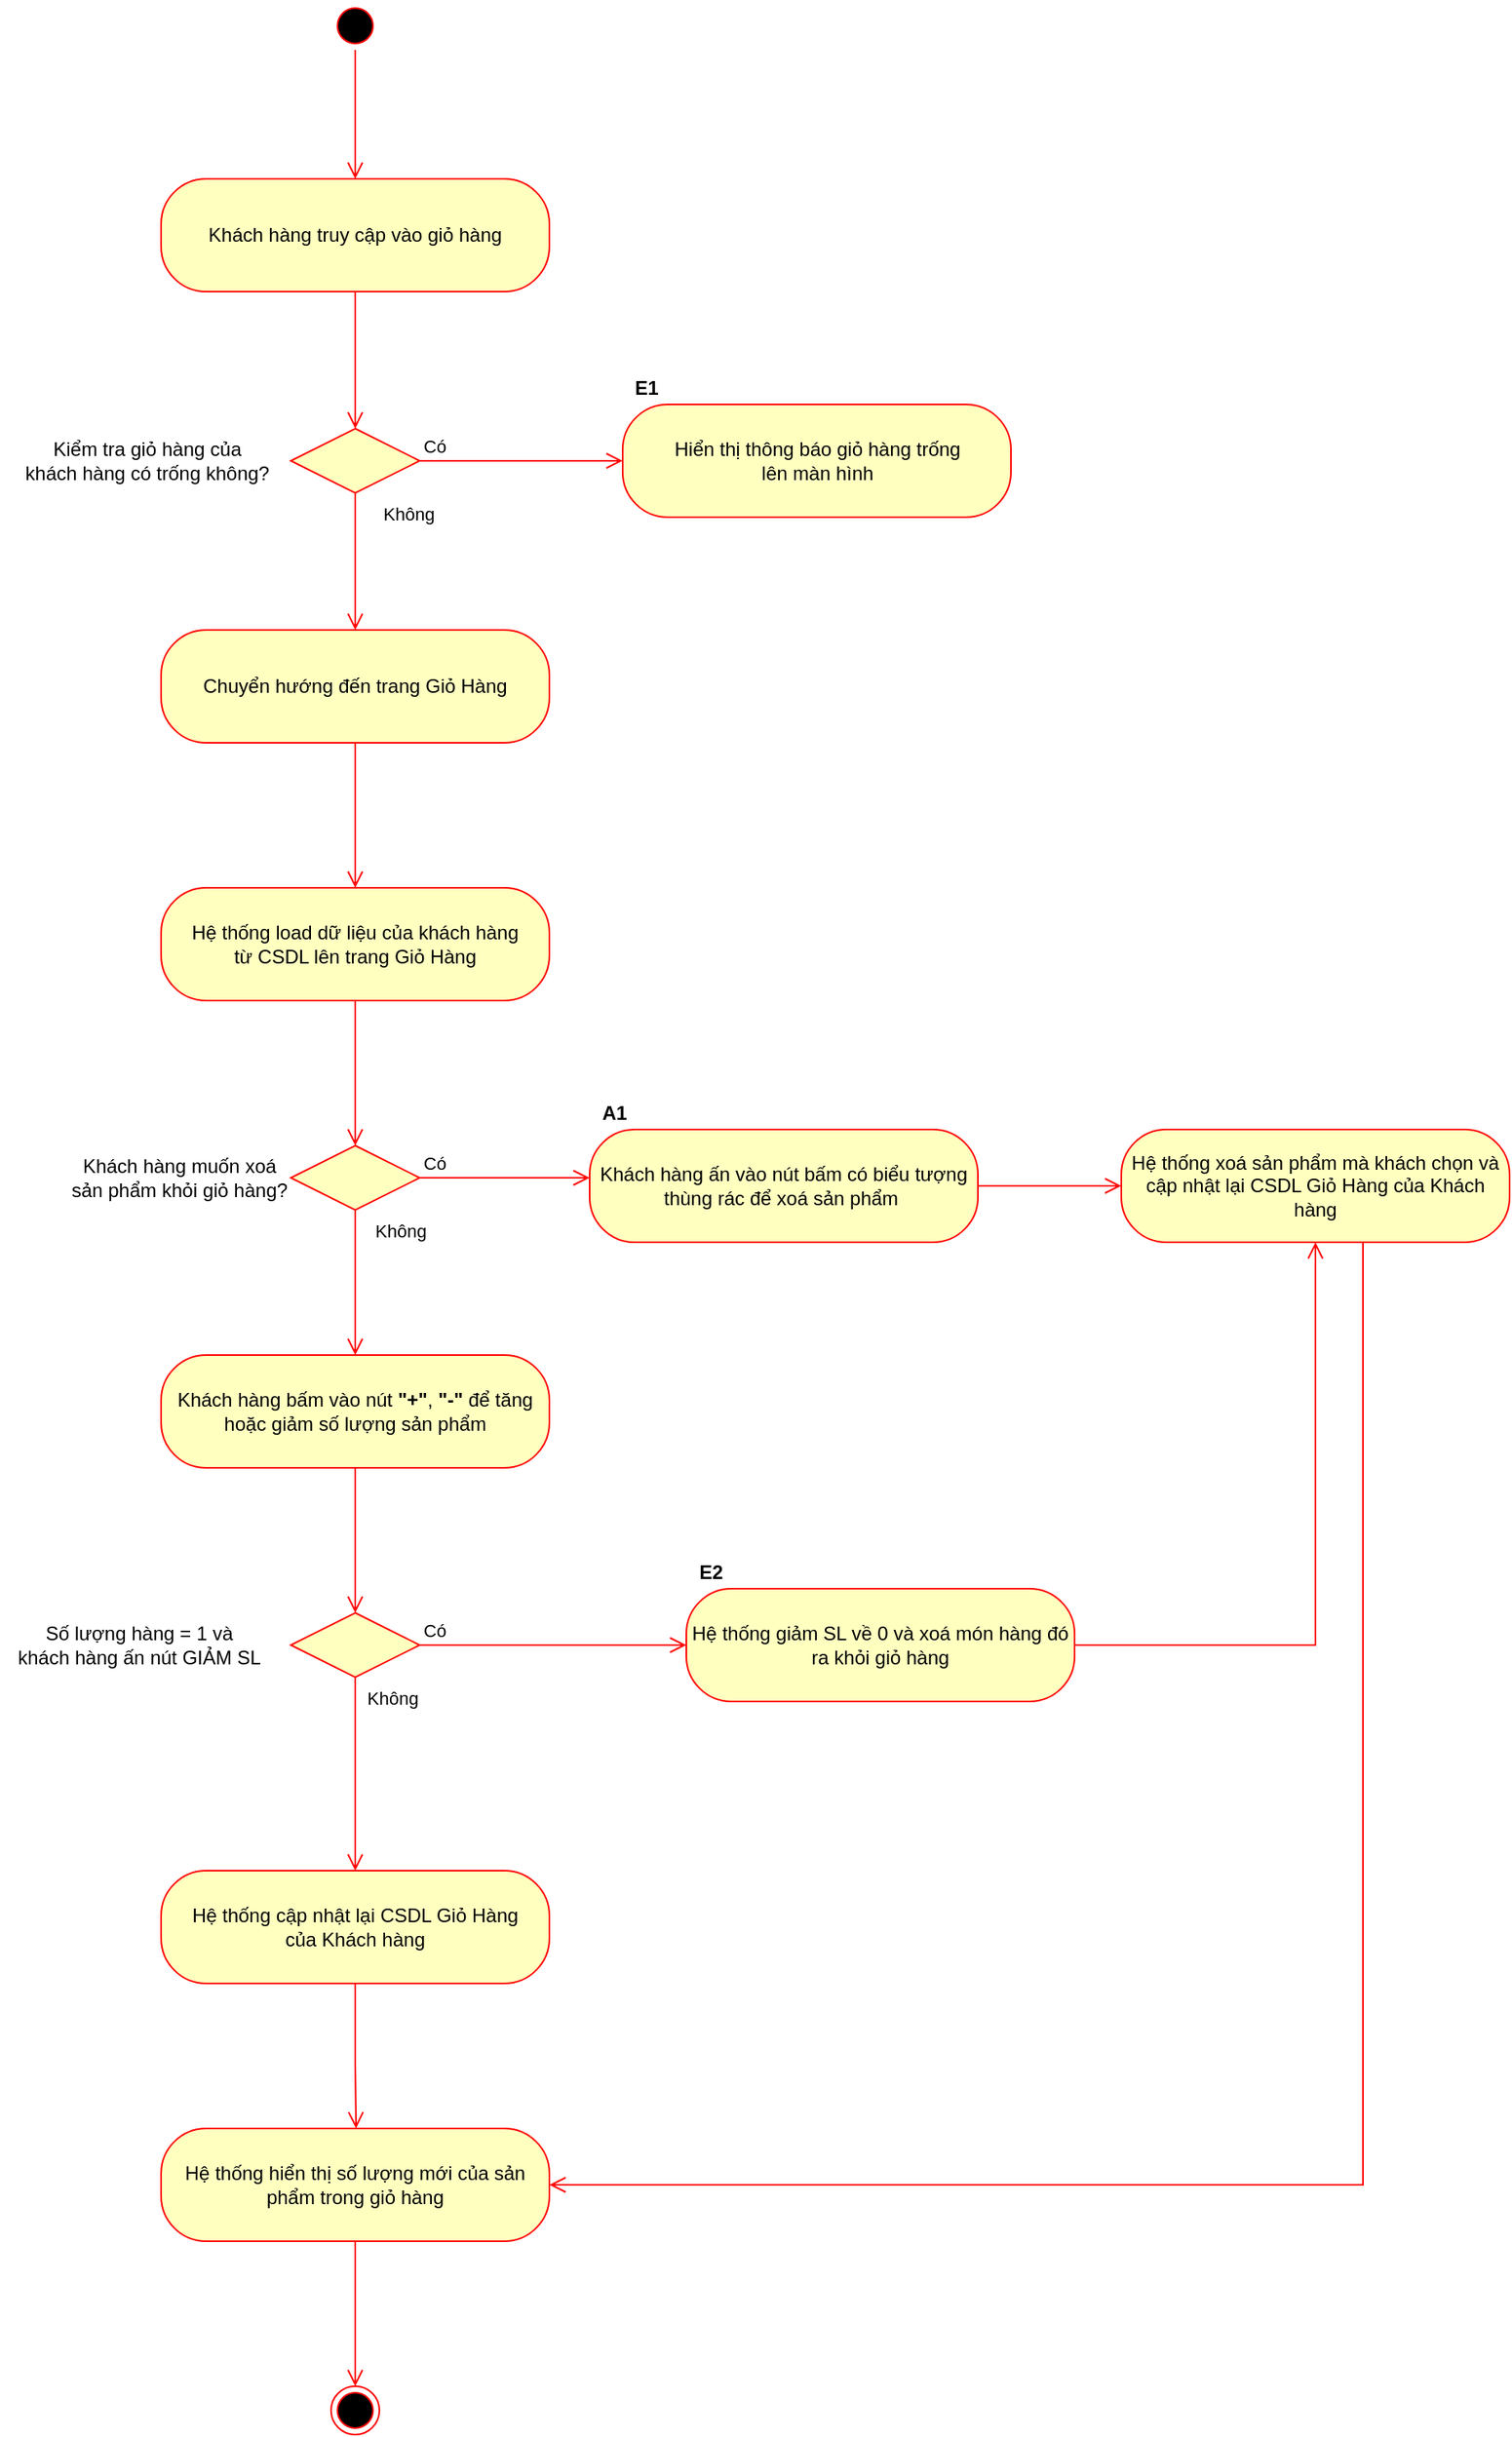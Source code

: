 <mxfile version="16.5.1" type="device"><diagram id="AcsiWmHQyFGquYdm_y9N" name="Page-1"><mxGraphModel dx="1952" dy="2005" grid="1" gridSize="10" guides="1" tooltips="1" connect="0" arrows="1" fold="1" page="1" pageScale="1" pageWidth="850" pageHeight="1100" math="0" shadow="0"><root><mxCell id="0"/><mxCell id="1" parent="0"/><mxCell id="16gyaqh5jp1LO1Qn1m7W-1" value="" style="ellipse;html=1;shape=startState;fillColor=#000000;strokeColor=#ff0000;" parent="1" vertex="1"><mxGeometry x="-40.5" y="-660" width="30" height="30" as="geometry"/></mxCell><mxCell id="16gyaqh5jp1LO1Qn1m7W-2" value="" style="edgeStyle=orthogonalEdgeStyle;html=1;verticalAlign=bottom;endArrow=open;endSize=8;strokeColor=#ff0000;rounded=0;" parent="1" source="16gyaqh5jp1LO1Qn1m7W-1" target="16gyaqh5jp1LO1Qn1m7W-3" edge="1"><mxGeometry relative="1" as="geometry"><mxPoint x="-34" y="-585" as="targetPoint"/></mxGeometry></mxCell><mxCell id="16gyaqh5jp1LO1Qn1m7W-3" value="Khách hàng truy cập vào giỏ hàng" style="rounded=1;whiteSpace=wrap;html=1;arcSize=40;fontColor=#000000;fillColor=#ffffc0;strokeColor=#ff0000;" parent="1" vertex="1"><mxGeometry x="-146" y="-550" width="241" height="70" as="geometry"/></mxCell><mxCell id="xzK1hDwa9qD_tNPJ9lI4-37" value="" style="edgeStyle=orthogonalEdgeStyle;html=1;verticalAlign=bottom;endArrow=open;endSize=8;strokeColor=#ff0000;rounded=0;" parent="1" source="16gyaqh5jp1LO1Qn1m7W-3" target="8aXYKC9Ia5FvpZgOdNuf-2" edge="1"><mxGeometry relative="1" as="geometry"><mxPoint x="-25" y="-410" as="targetPoint"/><mxPoint x="-14.5" y="-210" as="sourcePoint"/><Array as="points"/></mxGeometry></mxCell><mxCell id="xzK1hDwa9qD_tNPJ9lI4-42" value="" style="ellipse;html=1;shape=endState;fillColor=#000000;strokeColor=#ff0000;" parent="1" vertex="1"><mxGeometry x="-40.5" y="820" width="30" height="30" as="geometry"/></mxCell><mxCell id="8aXYKC9Ia5FvpZgOdNuf-2" value="" style="rhombus;whiteSpace=wrap;html=1;fillColor=#ffffc0;strokeColor=#ff0000;" parent="1" vertex="1"><mxGeometry x="-65.5" y="-395" width="80" height="40" as="geometry"/></mxCell><mxCell id="8aXYKC9Ia5FvpZgOdNuf-3" value="Có" style="edgeStyle=orthogonalEdgeStyle;html=1;align=left;verticalAlign=bottom;endArrow=open;endSize=8;strokeColor=#ff0000;rounded=0;" parent="1" source="8aXYKC9Ia5FvpZgOdNuf-2" target="8aXYKC9Ia5FvpZgOdNuf-7" edge="1"><mxGeometry x="-1" relative="1" as="geometry"><mxPoint x="110" y="-375" as="targetPoint"/></mxGeometry></mxCell><mxCell id="8aXYKC9Ia5FvpZgOdNuf-4" value="Không" style="edgeStyle=orthogonalEdgeStyle;html=1;align=left;verticalAlign=top;endArrow=open;endSize=8;strokeColor=#ff0000;rounded=0;" parent="1" source="8aXYKC9Ia5FvpZgOdNuf-2" target="8aXYKC9Ia5FvpZgOdNuf-6" edge="1"><mxGeometry x="-1.0" y="15" relative="1" as="geometry"><mxPoint x="-30" y="-290" as="targetPoint"/><mxPoint as="offset"/></mxGeometry></mxCell><mxCell id="8aXYKC9Ia5FvpZgOdNuf-5" value="Kiểm tra giỏ hàng của&lt;br&gt;khách hàng có trống không?" style="text;html=1;align=center;verticalAlign=middle;resizable=0;points=[];autosize=1;strokeColor=none;fillColor=none;" parent="1" vertex="1"><mxGeometry x="-240" y="-390" width="170" height="30" as="geometry"/></mxCell><mxCell id="8aXYKC9Ia5FvpZgOdNuf-6" value="Chuyển hướng đến trang Giỏ Hàng" style="rounded=1;whiteSpace=wrap;html=1;arcSize=40;fontColor=#000000;fillColor=#ffffc0;strokeColor=#ff0000;" parent="1" vertex="1"><mxGeometry x="-146" y="-270" width="241" height="70" as="geometry"/></mxCell><mxCell id="8aXYKC9Ia5FvpZgOdNuf-7" value="Hiển thị thông báo giỏ hàng trống&lt;br&gt;lên màn hình" style="rounded=1;whiteSpace=wrap;html=1;arcSize=40;fontColor=#000000;fillColor=#ffffc0;strokeColor=#ff0000;" parent="1" vertex="1"><mxGeometry x="140.5" y="-410" width="241" height="70" as="geometry"/></mxCell><mxCell id="8aXYKC9Ia5FvpZgOdNuf-8" value="Hệ thống load dữ liệu của khách hàng &lt;br&gt;từ CSDL lên&amp;nbsp;trang Giỏ Hàng" style="rounded=1;whiteSpace=wrap;html=1;arcSize=40;fontColor=#000000;fillColor=#ffffc0;strokeColor=#ff0000;" parent="1" vertex="1"><mxGeometry x="-146" y="-110" width="241" height="70" as="geometry"/></mxCell><mxCell id="8aXYKC9Ia5FvpZgOdNuf-11" value="&lt;b&gt;E1&lt;/b&gt;" style="text;html=1;align=center;verticalAlign=middle;resizable=0;points=[];autosize=1;strokeColor=none;fillColor=none;" parent="1" vertex="1"><mxGeometry x="140" y="-430" width="30" height="20" as="geometry"/></mxCell><mxCell id="8aXYKC9Ia5FvpZgOdNuf-15" value="" style="rhombus;whiteSpace=wrap;html=1;fillColor=#ffffc0;strokeColor=#ff0000;" parent="1" vertex="1"><mxGeometry x="-65.5" y="50" width="80" height="40" as="geometry"/></mxCell><mxCell id="8aXYKC9Ia5FvpZgOdNuf-16" value="Có" style="edgeStyle=orthogonalEdgeStyle;html=1;align=left;verticalAlign=bottom;endArrow=open;endSize=8;strokeColor=#ff0000;rounded=0;" parent="1" source="8aXYKC9Ia5FvpZgOdNuf-15" target="8aXYKC9Ia5FvpZgOdNuf-51" edge="1"><mxGeometry x="-1" relative="1" as="geometry"><mxPoint x="114.5" y="70" as="targetPoint"/><Array as="points"><mxPoint x="130" y="70"/><mxPoint x="130" y="70"/></Array></mxGeometry></mxCell><mxCell id="8aXYKC9Ia5FvpZgOdNuf-17" value="Không" style="edgeStyle=orthogonalEdgeStyle;html=1;align=left;verticalAlign=top;endArrow=open;endSize=8;strokeColor=#ff0000;rounded=0;" parent="1" source="8aXYKC9Ia5FvpZgOdNuf-15" target="8aXYKC9Ia5FvpZgOdNuf-20" edge="1"><mxGeometry x="-1" y="10" relative="1" as="geometry"><mxPoint x="-24.5" y="170" as="targetPoint"/><mxPoint as="offset"/></mxGeometry></mxCell><mxCell id="8aXYKC9Ia5FvpZgOdNuf-18" value="Khách hàng muốn xoá&lt;br&gt;sản phẩm khỏi giỏ hàng?" style="text;html=1;align=center;verticalAlign=middle;resizable=0;points=[];autosize=1;strokeColor=none;fillColor=none;" parent="1" vertex="1"><mxGeometry x="-210" y="55" width="150" height="30" as="geometry"/></mxCell><mxCell id="8aXYKC9Ia5FvpZgOdNuf-20" value="Khách hàng bấm vào nút &lt;b&gt;&quot;+&quot;&lt;/b&gt;, &lt;b&gt;&quot;-&quot;&amp;nbsp;&lt;/b&gt;để tăng hoặc giảm số lượng sản phẩm" style="rounded=1;whiteSpace=wrap;html=1;arcSize=40;fontColor=#000000;fillColor=#ffffc0;strokeColor=#ff0000;" parent="1" vertex="1"><mxGeometry x="-146" y="180" width="241" height="70" as="geometry"/></mxCell><mxCell id="8aXYKC9Ia5FvpZgOdNuf-23" value="" style="edgeStyle=orthogonalEdgeStyle;html=1;verticalAlign=bottom;endArrow=open;endSize=8;strokeColor=#ff0000;rounded=0;" parent="1" source="8aXYKC9Ia5FvpZgOdNuf-8" target="8aXYKC9Ia5FvpZgOdNuf-15" edge="1"><mxGeometry relative="1" as="geometry"><mxPoint x="-14.5" y="484" as="targetPoint"/><mxPoint x="-14.471" y="400" as="sourcePoint"/><Array as="points"/></mxGeometry></mxCell><mxCell id="8aXYKC9Ia5FvpZgOdNuf-25" value="" style="edgeStyle=orthogonalEdgeStyle;html=1;verticalAlign=bottom;endArrow=open;endSize=8;strokeColor=#ff0000;rounded=0;" parent="1" source="8aXYKC9Ia5FvpZgOdNuf-6" target="8aXYKC9Ia5FvpZgOdNuf-8" edge="1"><mxGeometry relative="1" as="geometry"><mxPoint x="-15.5" y="60.0" as="targetPoint"/><mxPoint x="-15.5" y="-30.0" as="sourcePoint"/><Array as="points"/></mxGeometry></mxCell><mxCell id="8aXYKC9Ia5FvpZgOdNuf-26" value="" style="rhombus;whiteSpace=wrap;html=1;fillColor=#ffffc0;strokeColor=#ff0000;" parent="1" vertex="1"><mxGeometry x="-65.5" y="340" width="80" height="40" as="geometry"/></mxCell><mxCell id="8aXYKC9Ia5FvpZgOdNuf-27" value="Có" style="edgeStyle=orthogonalEdgeStyle;html=1;align=left;verticalAlign=bottom;endArrow=open;endSize=8;strokeColor=#ff0000;rounded=0;" parent="1" source="8aXYKC9Ia5FvpZgOdNuf-26" target="8aXYKC9Ia5FvpZgOdNuf-32" edge="1"><mxGeometry x="-1" relative="1" as="geometry"><mxPoint x="114.5" y="360" as="targetPoint"/></mxGeometry></mxCell><mxCell id="8aXYKC9Ia5FvpZgOdNuf-28" value="Không" style="edgeStyle=orthogonalEdgeStyle;html=1;align=left;verticalAlign=top;endArrow=open;endSize=8;strokeColor=#ff0000;rounded=0;" parent="1" source="8aXYKC9Ia5FvpZgOdNuf-26" target="8aXYKC9Ia5FvpZgOdNuf-55" edge="1"><mxGeometry x="-1" y="5" relative="1" as="geometry"><mxPoint x="-25.5" y="475" as="targetPoint"/><mxPoint as="offset"/></mxGeometry></mxCell><mxCell id="8aXYKC9Ia5FvpZgOdNuf-29" value="" style="edgeStyle=orthogonalEdgeStyle;html=1;verticalAlign=bottom;endArrow=open;endSize=8;strokeColor=#ff0000;rounded=0;" parent="1" source="8aXYKC9Ia5FvpZgOdNuf-20" target="8aXYKC9Ia5FvpZgOdNuf-26" edge="1"><mxGeometry relative="1" as="geometry"><mxPoint x="-15.5" y="60.0" as="targetPoint"/><mxPoint x="-15.5" y="-30.0" as="sourcePoint"/><Array as="points"/></mxGeometry></mxCell><mxCell id="8aXYKC9Ia5FvpZgOdNuf-30" value="Số lượng hàng = 1 và &lt;br&gt;khách hàng ấn nút GIẢM SL" style="text;html=1;align=center;verticalAlign=middle;resizable=0;points=[];autosize=1;strokeColor=none;fillColor=none;" parent="1" vertex="1"><mxGeometry x="-245.5" y="345" width="170" height="30" as="geometry"/></mxCell><mxCell id="8aXYKC9Ia5FvpZgOdNuf-32" value="Hệ thống giảm SL về 0 và xoá món hàng đó ra khỏi giỏ hàng" style="rounded=1;whiteSpace=wrap;html=1;arcSize=40;fontColor=#000000;fillColor=#ffffc0;strokeColor=#ff0000;" parent="1" vertex="1"><mxGeometry x="180" y="325" width="241" height="70" as="geometry"/></mxCell><mxCell id="8aXYKC9Ia5FvpZgOdNuf-39" value="Hệ thống hiển thị số lượng mới của sản phẩm trong giỏ hàng" style="rounded=1;whiteSpace=wrap;html=1;arcSize=40;fontColor=#000000;fillColor=#ffffc0;strokeColor=#ff0000;" parent="1" vertex="1"><mxGeometry x="-146" y="660" width="241" height="70" as="geometry"/></mxCell><mxCell id="8aXYKC9Ia5FvpZgOdNuf-41" value="" style="edgeStyle=orthogonalEdgeStyle;html=1;verticalAlign=bottom;endArrow=open;endSize=8;strokeColor=#ff0000;rounded=0;" parent="1" source="8aXYKC9Ia5FvpZgOdNuf-39" target="xzK1hDwa9qD_tNPJ9lI4-42" edge="1"><mxGeometry relative="1" as="geometry"><mxPoint x="-15.5" y="330" as="targetPoint"/><mxPoint x="-15.5" y="240" as="sourcePoint"/><Array as="points"/></mxGeometry></mxCell><mxCell id="8aXYKC9Ia5FvpZgOdNuf-45" value="" style="edgeStyle=orthogonalEdgeStyle;html=1;verticalAlign=bottom;endArrow=open;endSize=8;strokeColor=#ff0000;rounded=0;" parent="1" source="8aXYKC9Ia5FvpZgOdNuf-32" target="8aXYKC9Ia5FvpZgOdNuf-47" edge="1"><mxGeometry relative="1" as="geometry"><mxPoint x="425" y="360" as="targetPoint"/><mxPoint x="-15.5" y="260" as="sourcePoint"/><Array as="points"/></mxGeometry></mxCell><mxCell id="8aXYKC9Ia5FvpZgOdNuf-47" value="Hệ thống xoá sản phẩm mà khách chọn và&lt;br&gt;cập nhật lại CSDL Giỏ Hàng của Khách hàng" style="rounded=1;whiteSpace=wrap;html=1;arcSize=40;fontColor=#000000;fillColor=#ffffc0;strokeColor=#ff0000;" parent="1" vertex="1"><mxGeometry x="450" y="40" width="241" height="70" as="geometry"/></mxCell><mxCell id="8aXYKC9Ia5FvpZgOdNuf-48" value="&lt;b&gt;A1&lt;/b&gt;" style="text;html=1;align=center;verticalAlign=middle;resizable=0;points=[];autosize=1;strokeColor=none;fillColor=none;" parent="1" vertex="1"><mxGeometry x="120" y="20" width="30" height="20" as="geometry"/></mxCell><mxCell id="8aXYKC9Ia5FvpZgOdNuf-49" value="&lt;b&gt;E2&lt;/b&gt;" style="text;html=1;align=center;verticalAlign=middle;resizable=0;points=[];autosize=1;strokeColor=none;fillColor=none;" parent="1" vertex="1"><mxGeometry x="180" y="305" width="30" height="20" as="geometry"/></mxCell><mxCell id="8aXYKC9Ia5FvpZgOdNuf-51" value="Khách hàng ấn vào nút bấm có biểu tượng thùng rác để xoá sản phẩm&lt;b&gt;&amp;nbsp;&lt;/b&gt;" style="rounded=1;whiteSpace=wrap;html=1;arcSize=40;fontColor=#000000;fillColor=#ffffc0;strokeColor=#ff0000;" parent="1" vertex="1"><mxGeometry x="120" y="40" width="241" height="70" as="geometry"/></mxCell><mxCell id="8aXYKC9Ia5FvpZgOdNuf-52" value="" style="edgeStyle=orthogonalEdgeStyle;html=1;verticalAlign=bottom;endArrow=open;endSize=8;strokeColor=#ff0000;rounded=0;" parent="1" source="8aXYKC9Ia5FvpZgOdNuf-51" target="8aXYKC9Ia5FvpZgOdNuf-47" edge="1"><mxGeometry relative="1" as="geometry"><mxPoint x="-15.5" y="60.0" as="targetPoint"/><mxPoint x="-15.5" y="-30.0" as="sourcePoint"/><Array as="points"/></mxGeometry></mxCell><mxCell id="8aXYKC9Ia5FvpZgOdNuf-54" value="" style="edgeStyle=orthogonalEdgeStyle;html=1;verticalAlign=bottom;endArrow=open;endSize=8;strokeColor=#ff0000;rounded=0;" parent="1" source="8aXYKC9Ia5FvpZgOdNuf-47" target="8aXYKC9Ia5FvpZgOdNuf-39" edge="1"><mxGeometry relative="1" as="geometry"><mxPoint x="-15.5" y="60" as="targetPoint"/><mxPoint x="-15.5" y="-30" as="sourcePoint"/><Array as="points"><mxPoint x="600" y="695"/></Array></mxGeometry></mxCell><mxCell id="8aXYKC9Ia5FvpZgOdNuf-55" value="Hệ thống cập nhật lại CSDL Giỏ Hàng &lt;br&gt;của Khách hàng" style="rounded=1;whiteSpace=wrap;html=1;arcSize=40;fontColor=#000000;fillColor=#ffffc0;strokeColor=#ff0000;" parent="1" vertex="1"><mxGeometry x="-146" y="500" width="241" height="70" as="geometry"/></mxCell><mxCell id="8aXYKC9Ia5FvpZgOdNuf-56" value="" style="edgeStyle=orthogonalEdgeStyle;html=1;verticalAlign=bottom;endArrow=open;endSize=8;strokeColor=#ff0000;rounded=0;" parent="1" source="8aXYKC9Ia5FvpZgOdNuf-55" target="8aXYKC9Ia5FvpZgOdNuf-39" edge="1"><mxGeometry relative="1" as="geometry"><mxPoint x="105" y="725" as="targetPoint"/><mxPoint x="610" y="10" as="sourcePoint"/><Array as="points"><mxPoint x="-25" y="620"/><mxPoint x="-25" y="620"/></Array></mxGeometry></mxCell></root></mxGraphModel></diagram></mxfile>